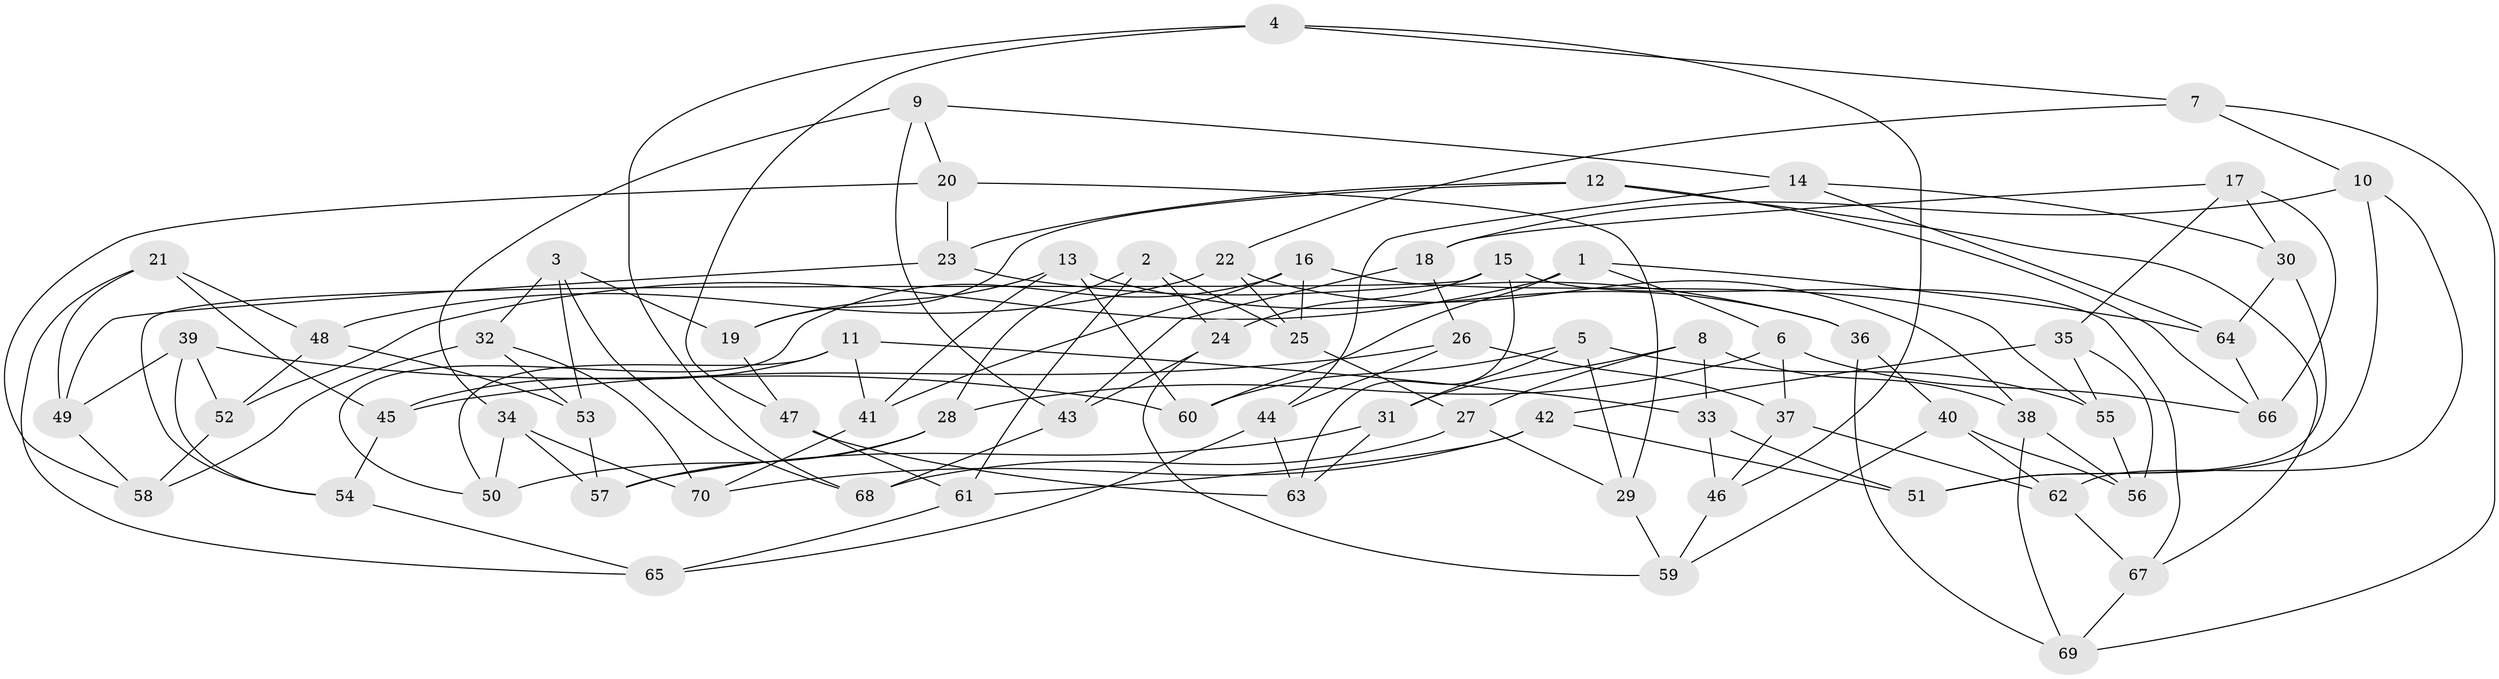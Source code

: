 // coarse degree distribution, {5: 0.23809523809523808, 6: 0.42857142857142855, 4: 0.3333333333333333}
// Generated by graph-tools (version 1.1) at 2025/42/03/06/25 10:42:17]
// undirected, 70 vertices, 140 edges
graph export_dot {
graph [start="1"]
  node [color=gray90,style=filled];
  1;
  2;
  3;
  4;
  5;
  6;
  7;
  8;
  9;
  10;
  11;
  12;
  13;
  14;
  15;
  16;
  17;
  18;
  19;
  20;
  21;
  22;
  23;
  24;
  25;
  26;
  27;
  28;
  29;
  30;
  31;
  32;
  33;
  34;
  35;
  36;
  37;
  38;
  39;
  40;
  41;
  42;
  43;
  44;
  45;
  46;
  47;
  48;
  49;
  50;
  51;
  52;
  53;
  54;
  55;
  56;
  57;
  58;
  59;
  60;
  61;
  62;
  63;
  64;
  65;
  66;
  67;
  68;
  69;
  70;
  1 -- 64;
  1 -- 60;
  1 -- 6;
  1 -- 52;
  2 -- 28;
  2 -- 24;
  2 -- 25;
  2 -- 61;
  3 -- 68;
  3 -- 19;
  3 -- 32;
  3 -- 53;
  4 -- 46;
  4 -- 68;
  4 -- 7;
  4 -- 47;
  5 -- 29;
  5 -- 60;
  5 -- 55;
  5 -- 31;
  6 -- 66;
  6 -- 37;
  6 -- 28;
  7 -- 69;
  7 -- 10;
  7 -- 22;
  8 -- 31;
  8 -- 33;
  8 -- 27;
  8 -- 38;
  9 -- 43;
  9 -- 14;
  9 -- 34;
  9 -- 20;
  10 -- 18;
  10 -- 62;
  10 -- 51;
  11 -- 50;
  11 -- 41;
  11 -- 45;
  11 -- 33;
  12 -- 66;
  12 -- 67;
  12 -- 19;
  12 -- 23;
  13 -- 19;
  13 -- 60;
  13 -- 36;
  13 -- 41;
  14 -- 64;
  14 -- 30;
  14 -- 44;
  15 -- 24;
  15 -- 63;
  15 -- 67;
  15 -- 54;
  16 -- 50;
  16 -- 25;
  16 -- 55;
  16 -- 41;
  17 -- 30;
  17 -- 66;
  17 -- 18;
  17 -- 35;
  18 -- 43;
  18 -- 26;
  19 -- 47;
  20 -- 58;
  20 -- 23;
  20 -- 29;
  21 -- 45;
  21 -- 49;
  21 -- 48;
  21 -- 65;
  22 -- 38;
  22 -- 48;
  22 -- 25;
  23 -- 49;
  23 -- 36;
  24 -- 43;
  24 -- 59;
  25 -- 27;
  26 -- 45;
  26 -- 37;
  26 -- 44;
  27 -- 68;
  27 -- 29;
  28 -- 50;
  28 -- 57;
  29 -- 59;
  30 -- 51;
  30 -- 64;
  31 -- 57;
  31 -- 63;
  32 -- 53;
  32 -- 58;
  32 -- 70;
  33 -- 51;
  33 -- 46;
  34 -- 50;
  34 -- 70;
  34 -- 57;
  35 -- 42;
  35 -- 56;
  35 -- 55;
  36 -- 40;
  36 -- 69;
  37 -- 46;
  37 -- 62;
  38 -- 69;
  38 -- 56;
  39 -- 49;
  39 -- 60;
  39 -- 52;
  39 -- 54;
  40 -- 56;
  40 -- 59;
  40 -- 62;
  41 -- 70;
  42 -- 51;
  42 -- 70;
  42 -- 61;
  43 -- 68;
  44 -- 63;
  44 -- 65;
  45 -- 54;
  46 -- 59;
  47 -- 63;
  47 -- 61;
  48 -- 53;
  48 -- 52;
  49 -- 58;
  52 -- 58;
  53 -- 57;
  54 -- 65;
  55 -- 56;
  61 -- 65;
  62 -- 67;
  64 -- 66;
  67 -- 69;
}
